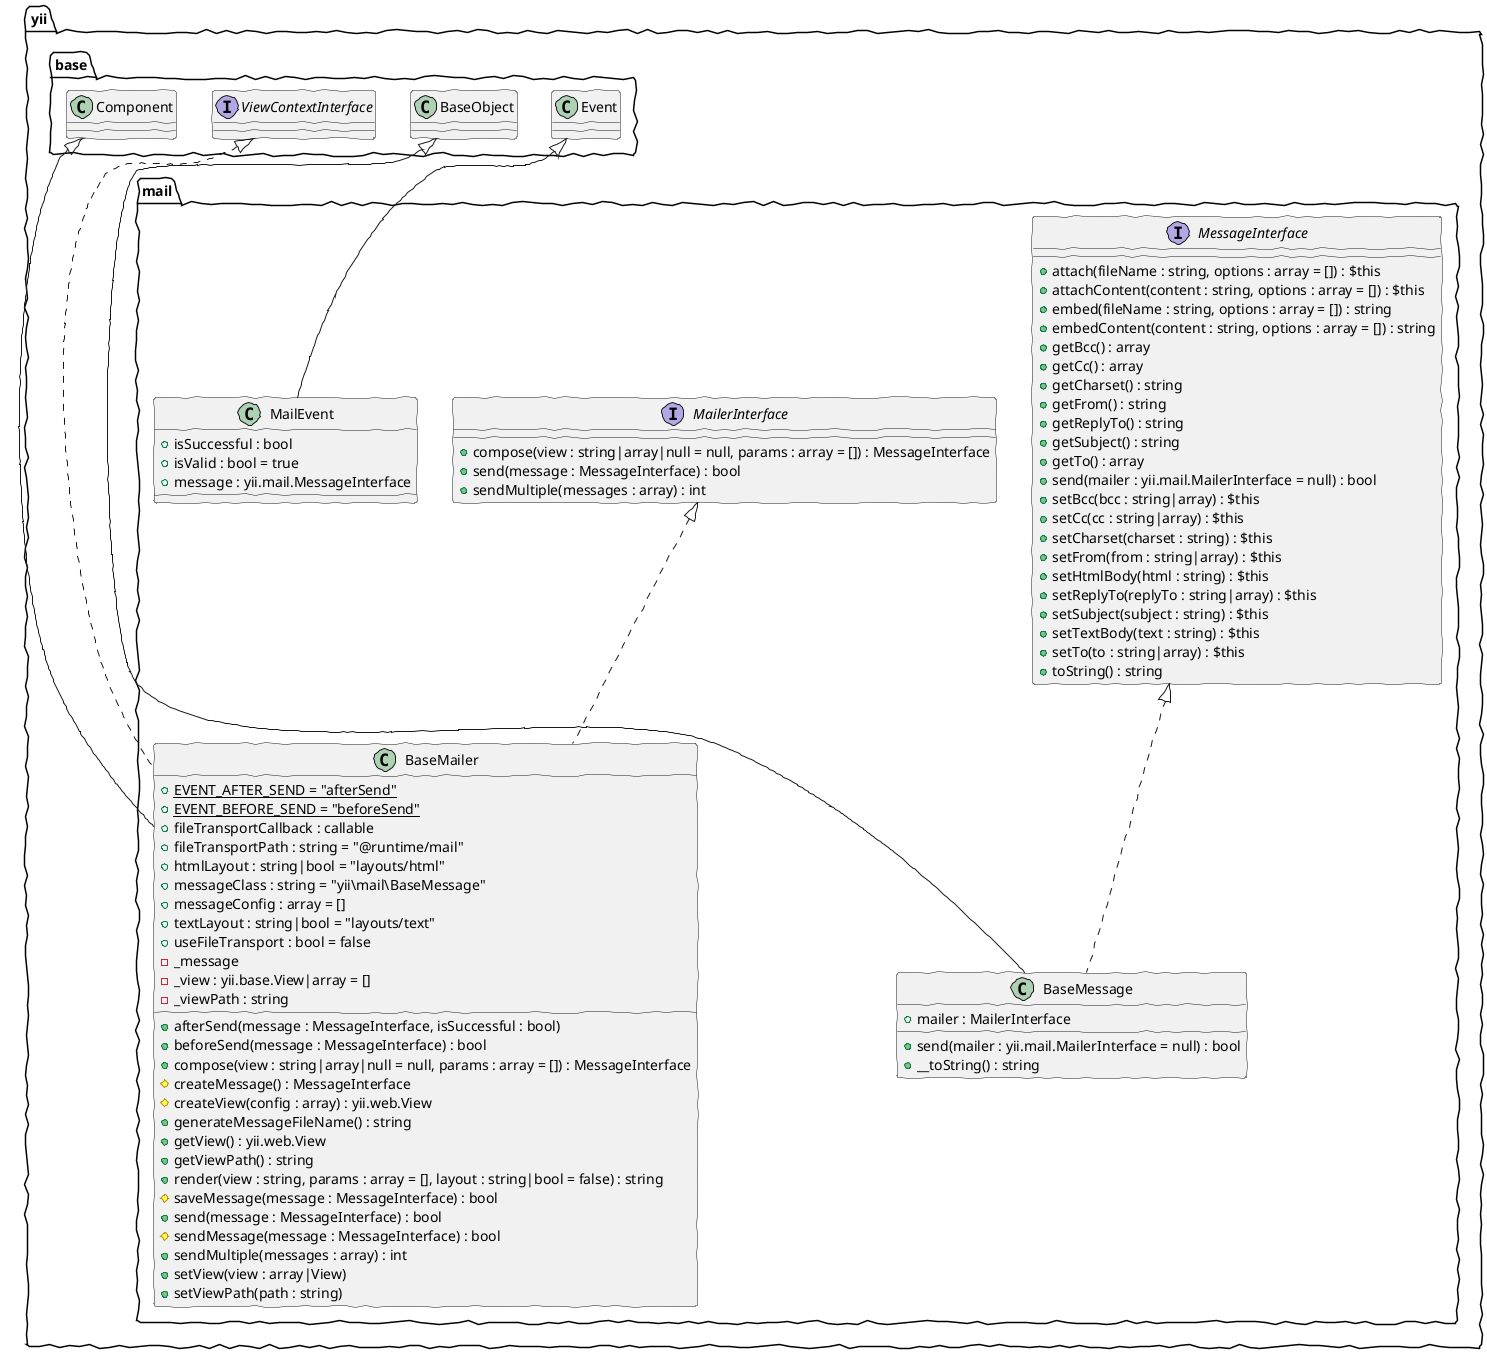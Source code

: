 @startuml
skinparam handwritten true
abstract class yii.mail.BaseMailer {
    +{static}EVENT_AFTER_SEND = "afterSend"
    +{static}EVENT_BEFORE_SEND = "beforeSend"
    +fileTransportCallback : callable
    +fileTransportPath : string = "@runtime/mail"
    +htmlLayout : string|bool = "layouts/html"
    +messageClass : string = "yii\mail\BaseMessage"
    +messageConfig : array = []
    +textLayout : string|bool = "layouts/text"
    +useFileTransport : bool = false
    -_message
    -_view : yii.base.View|array = []
    -_viewPath : string
    +afterSend(message : MessageInterface, isSuccessful : bool)
    +beforeSend(message : MessageInterface) : bool
    +compose(view : string|array|null = null, params : array = []) : MessageInterface
    #createMessage() : MessageInterface
    #createView(config : array) : yii.web.View
    +generateMessageFileName() : string
    +getView() : yii.web.View
    +getViewPath() : string
    +render(view : string, params : array = [], layout : string|bool = false) : string
    #saveMessage(message : MessageInterface) : bool
    +send(message : MessageInterface) : bool
    #sendMessage(message : MessageInterface) : bool
    +sendMultiple(messages : array) : int
    +setView(view : array|View)
    +setViewPath(path : string)
}
class yii.mail.BaseMailer extends yii.base.Component
class yii.mail.BaseMailer implements yii.mail.MailerInterface
class yii.mail.BaseMailer implements yii.base.ViewContextInterface
abstract class yii.mail.BaseMessage {
    +mailer : MailerInterface
    +send(mailer : yii.mail.MailerInterface = null) : bool
    +__toString() : string
}
class yii.mail.BaseMessage extends yii.base.BaseObject
class yii.mail.BaseMessage implements yii.mail.MessageInterface
interface yii.mail.MailerInterface {
    +compose(view : string|array|null = null, params : array = []) : MessageInterface
    +send(message : MessageInterface) : bool
    +sendMultiple(messages : array) : int
}
class yii.mail.MailEvent {
    +isSuccessful : bool
    +isValid : bool = true
    +message : yii.mail.MessageInterface
}
class yii.mail.MailEvent extends yii.base.Event
interface yii.mail.MessageInterface {
    +attach(fileName : string, options : array = []) : $this
    +attachContent(content : string, options : array = []) : $this
    +embed(fileName : string, options : array = []) : string
    +embedContent(content : string, options : array = []) : string
    +getBcc() : array
    +getCc() : array
    +getCharset() : string
    +getFrom() : string
    +getReplyTo() : string
    +getSubject() : string
    +getTo() : array
    +send(mailer : yii.mail.MailerInterface = null) : bool
    +setBcc(bcc : string|array) : $this
    +setCc(cc : string|array) : $this
    +setCharset(charset : string) : $this
    +setFrom(from : string|array) : $this
    +setHtmlBody(html : string) : $this
    +setReplyTo(replyTo : string|array) : $this
    +setSubject(subject : string) : $this
    +setTextBody(text : string) : $this
    +setTo(to : string|array) : $this
    +toString() : string
}
@enduml
